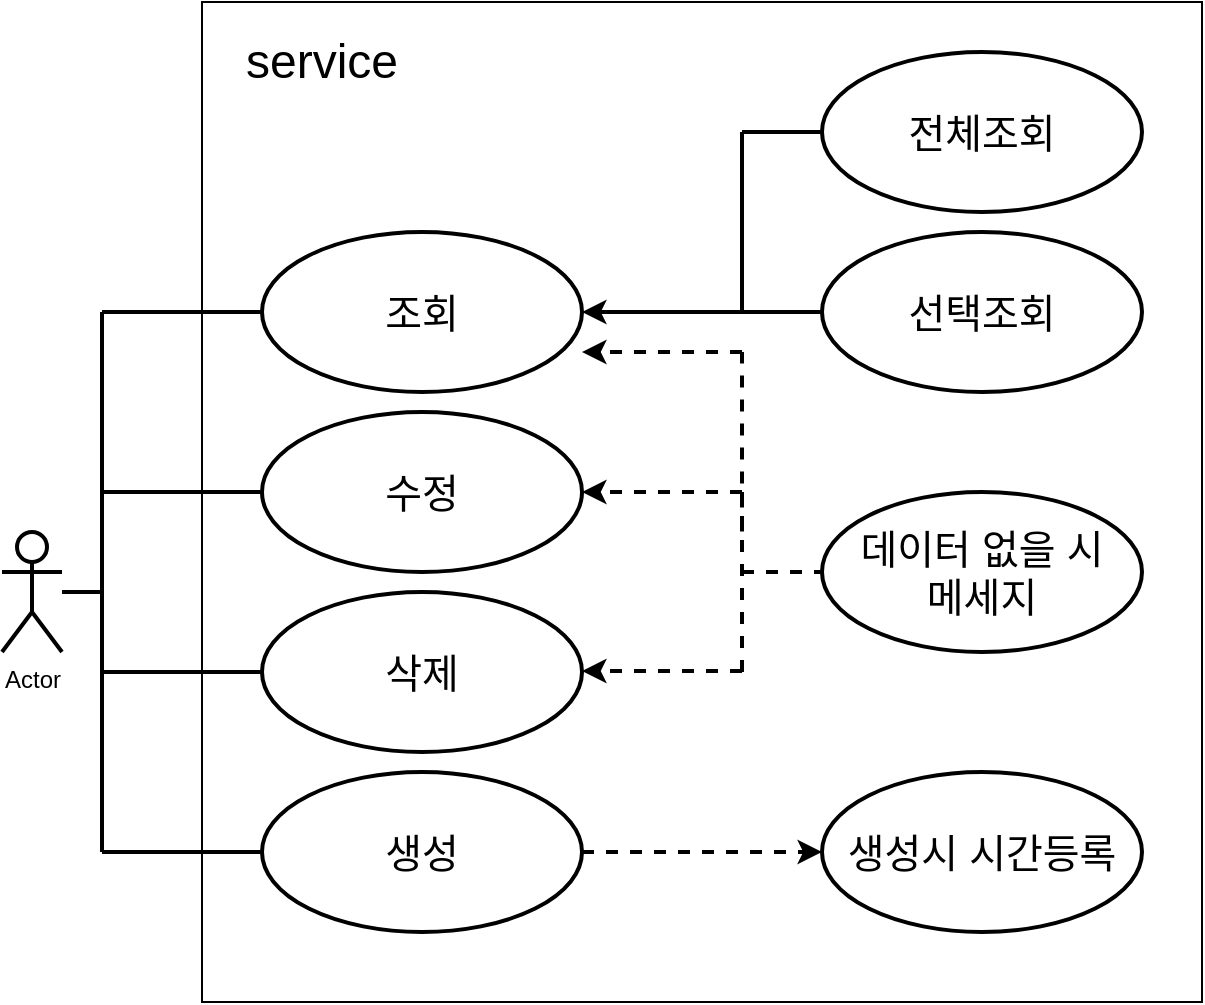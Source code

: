 <mxfile version="24.4.0" type="github">
  <diagram name="페이지-1" id="68j--ii99kryvkrACH99">
    <mxGraphModel dx="953" dy="731" grid="1" gridSize="10" guides="1" tooltips="1" connect="1" arrows="1" fold="1" page="1" pageScale="1" pageWidth="827" pageHeight="1169" math="0" shadow="0">
      <root>
        <mxCell id="0" />
        <mxCell id="1" parent="0" />
        <mxCell id="Ee1ppWPycikmYeckys_f-1" value="Actor" style="shape=umlActor;verticalLabelPosition=bottom;verticalAlign=top;html=1;outlineConnect=0;strokeWidth=2;" vertex="1" parent="1">
          <mxGeometry x="30" y="350" width="30" height="60" as="geometry" />
        </mxCell>
        <mxCell id="Ee1ppWPycikmYeckys_f-2" value="&lt;span style=&quot;font-size: 20px;&quot;&gt;수정&lt;/span&gt;" style="ellipse;whiteSpace=wrap;html=1;strokeWidth=2;" vertex="1" parent="1">
          <mxGeometry x="160" y="290" width="160" height="80" as="geometry" />
        </mxCell>
        <mxCell id="Ee1ppWPycikmYeckys_f-3" value="&lt;font style=&quot;font-size: 20px;&quot;&gt;조회&lt;/font&gt;" style="ellipse;whiteSpace=wrap;html=1;strokeWidth=2;" vertex="1" parent="1">
          <mxGeometry x="160" y="200" width="160" height="80" as="geometry" />
        </mxCell>
        <mxCell id="Ee1ppWPycikmYeckys_f-4" value="&lt;font style=&quot;font-size: 20px;&quot;&gt;생성&lt;/font&gt;" style="ellipse;whiteSpace=wrap;html=1;strokeWidth=2;" vertex="1" parent="1">
          <mxGeometry x="160" y="470" width="160" height="80" as="geometry" />
        </mxCell>
        <mxCell id="Ee1ppWPycikmYeckys_f-5" value="&lt;font style=&quot;font-size: 20px;&quot;&gt;삭제&lt;/font&gt;" style="ellipse;whiteSpace=wrap;html=1;strokeWidth=2;" vertex="1" parent="1">
          <mxGeometry x="160" y="380" width="160" height="80" as="geometry" />
        </mxCell>
        <mxCell id="Ee1ppWPycikmYeckys_f-11" value="" style="endArrow=classic;html=1;rounded=0;entryX=1;entryY=0.5;entryDx=0;entryDy=0;strokeWidth=2;exitX=0;exitY=0.5;exitDx=0;exitDy=0;" edge="1" parent="1" source="Ee1ppWPycikmYeckys_f-12" target="Ee1ppWPycikmYeckys_f-3">
          <mxGeometry width="50" height="50" relative="1" as="geometry">
            <mxPoint x="430" y="240" as="sourcePoint" />
            <mxPoint x="440" y="320" as="targetPoint" />
          </mxGeometry>
        </mxCell>
        <mxCell id="Ee1ppWPycikmYeckys_f-12" value="&lt;font style=&quot;font-size: 20px;&quot;&gt;선택조회&lt;/font&gt;" style="ellipse;whiteSpace=wrap;html=1;strokeWidth=2;" vertex="1" parent="1">
          <mxGeometry x="440" y="200" width="160" height="80" as="geometry" />
        </mxCell>
        <mxCell id="Ee1ppWPycikmYeckys_f-13" value="&lt;font style=&quot;font-size: 20px;&quot;&gt;전체조회&lt;/font&gt;" style="ellipse;whiteSpace=wrap;html=1;strokeWidth=2;" vertex="1" parent="1">
          <mxGeometry x="440" y="110" width="160" height="80" as="geometry" />
        </mxCell>
        <mxCell id="Ee1ppWPycikmYeckys_f-15" value="" style="endArrow=none;html=1;rounded=0;exitX=0;exitY=0.5;exitDx=0;exitDy=0;strokeWidth=2;" edge="1" parent="1" source="Ee1ppWPycikmYeckys_f-13">
          <mxGeometry width="50" height="50" relative="1" as="geometry">
            <mxPoint x="390" y="370" as="sourcePoint" />
            <mxPoint x="400" y="150" as="targetPoint" />
          </mxGeometry>
        </mxCell>
        <mxCell id="Ee1ppWPycikmYeckys_f-16" value="" style="endArrow=none;html=1;rounded=0;strokeWidth=2;" edge="1" parent="1">
          <mxGeometry width="50" height="50" relative="1" as="geometry">
            <mxPoint x="400" y="240" as="sourcePoint" />
            <mxPoint x="400" y="150" as="targetPoint" />
          </mxGeometry>
        </mxCell>
        <mxCell id="Ee1ppWPycikmYeckys_f-26" value="&lt;span style=&quot;background-color: initial;&quot;&gt;&lt;font style=&quot;font-size: 24px;&quot;&gt;service&lt;/font&gt;&lt;/span&gt;" style="text;html=1;align=left;verticalAlign=middle;whiteSpace=wrap;rounded=0;" vertex="1" parent="1">
          <mxGeometry x="150" y="100" width="60" height="30" as="geometry" />
        </mxCell>
        <mxCell id="Ee1ppWPycikmYeckys_f-31" value="" style="endArrow=none;html=1;rounded=0;strokeWidth=2;entryX=0;entryY=0.5;entryDx=0;entryDy=0;" edge="1" parent="1" target="Ee1ppWPycikmYeckys_f-3">
          <mxGeometry width="50" height="50" relative="1" as="geometry">
            <mxPoint x="80" y="240" as="sourcePoint" />
            <mxPoint x="150.0" y="239.5" as="targetPoint" />
          </mxGeometry>
        </mxCell>
        <mxCell id="Ee1ppWPycikmYeckys_f-32" value="" style="endArrow=none;html=1;rounded=0;strokeWidth=2;entryX=0;entryY=0.5;entryDx=0;entryDy=0;" edge="1" parent="1" target="Ee1ppWPycikmYeckys_f-4">
          <mxGeometry width="50" height="50" relative="1" as="geometry">
            <mxPoint x="80" y="510" as="sourcePoint" />
            <mxPoint x="150.0" y="509.5" as="targetPoint" />
          </mxGeometry>
        </mxCell>
        <mxCell id="Ee1ppWPycikmYeckys_f-33" value="" style="endArrow=none;html=1;rounded=0;strokeWidth=2;entryX=0;entryY=0.5;entryDx=0;entryDy=0;" edge="1" parent="1" target="Ee1ppWPycikmYeckys_f-5">
          <mxGeometry width="50" height="50" relative="1" as="geometry">
            <mxPoint x="80" y="420" as="sourcePoint" />
            <mxPoint x="150.0" y="420" as="targetPoint" />
          </mxGeometry>
        </mxCell>
        <mxCell id="Ee1ppWPycikmYeckys_f-34" value="" style="endArrow=none;html=1;rounded=0;strokeWidth=2;entryX=0;entryY=0.5;entryDx=0;entryDy=0;" edge="1" parent="1" target="Ee1ppWPycikmYeckys_f-2">
          <mxGeometry width="50" height="50" relative="1" as="geometry">
            <mxPoint x="80" y="330" as="sourcePoint" />
            <mxPoint x="150.0" y="329.5" as="targetPoint" />
          </mxGeometry>
        </mxCell>
        <mxCell id="Ee1ppWPycikmYeckys_f-35" value="" style="endArrow=none;html=1;rounded=0;strokeWidth=2;" edge="1" parent="1">
          <mxGeometry width="50" height="50" relative="1" as="geometry">
            <mxPoint x="80" y="510" as="sourcePoint" />
            <mxPoint x="80" y="240" as="targetPoint" />
          </mxGeometry>
        </mxCell>
        <mxCell id="Ee1ppWPycikmYeckys_f-36" value="" style="endArrow=none;html=1;rounded=0;strokeWidth=2;" edge="1" parent="1" source="Ee1ppWPycikmYeckys_f-1">
          <mxGeometry width="50" height="50" relative="1" as="geometry">
            <mxPoint x="390" y="450" as="sourcePoint" />
            <mxPoint x="80" y="380" as="targetPoint" />
          </mxGeometry>
        </mxCell>
        <mxCell id="Ee1ppWPycikmYeckys_f-44" value="" style="endArrow=classic;html=1;rounded=0;strokeWidth=2;dashed=1;entryX=1;entryY=0.5;entryDx=0;entryDy=0;" edge="1" parent="1" target="Ee1ppWPycikmYeckys_f-2">
          <mxGeometry width="50" height="50" relative="1" as="geometry">
            <mxPoint x="400" y="330" as="sourcePoint" />
            <mxPoint x="350" y="290" as="targetPoint" />
          </mxGeometry>
        </mxCell>
        <mxCell id="Ee1ppWPycikmYeckys_f-45" value="&lt;span style=&quot;font-size: 20px;&quot;&gt;데이터 없을 시&lt;/span&gt;&lt;div&gt;&lt;span style=&quot;font-size: 20px;&quot;&gt;메세지&lt;/span&gt;&lt;/div&gt;" style="ellipse;whiteSpace=wrap;html=1;strokeWidth=2;" vertex="1" parent="1">
          <mxGeometry x="440" y="330" width="160" height="80" as="geometry" />
        </mxCell>
        <mxCell id="Ee1ppWPycikmYeckys_f-46" value="" style="endArrow=classic;html=1;rounded=0;strokeWidth=2;dashed=1;entryX=1;entryY=0.5;entryDx=0;entryDy=0;" edge="1" parent="1">
          <mxGeometry width="50" height="50" relative="1" as="geometry">
            <mxPoint x="400" y="419.5" as="sourcePoint" />
            <mxPoint x="320" y="419.5" as="targetPoint" />
          </mxGeometry>
        </mxCell>
        <mxCell id="Ee1ppWPycikmYeckys_f-47" value="" style="endArrow=none;dashed=1;html=1;strokeWidth=2;rounded=0;" edge="1" parent="1">
          <mxGeometry width="50" height="50" relative="1" as="geometry">
            <mxPoint x="400" y="420" as="sourcePoint" />
            <mxPoint x="400" y="330" as="targetPoint" />
          </mxGeometry>
        </mxCell>
        <mxCell id="Ee1ppWPycikmYeckys_f-48" value="" style="endArrow=none;dashed=1;html=1;strokeWidth=2;rounded=0;entryX=0;entryY=0.5;entryDx=0;entryDy=0;" edge="1" parent="1" target="Ee1ppWPycikmYeckys_f-45">
          <mxGeometry width="50" height="50" relative="1" as="geometry">
            <mxPoint x="400" y="370" as="sourcePoint" />
            <mxPoint x="440" y="320" as="targetPoint" />
          </mxGeometry>
        </mxCell>
        <mxCell id="Ee1ppWPycikmYeckys_f-49" value="" style="endArrow=classic;html=1;rounded=0;exitX=1;exitY=0.5;exitDx=0;exitDy=0;strokeWidth=2;dashed=1;" edge="1" parent="1" source="Ee1ppWPycikmYeckys_f-4">
          <mxGeometry width="50" height="50" relative="1" as="geometry">
            <mxPoint x="390" y="370" as="sourcePoint" />
            <mxPoint x="440" y="510" as="targetPoint" />
          </mxGeometry>
        </mxCell>
        <mxCell id="Ee1ppWPycikmYeckys_f-50" value="&lt;span style=&quot;font-size: 20px;&quot;&gt;생성시 시간등록&lt;/span&gt;" style="ellipse;whiteSpace=wrap;html=1;strokeWidth=2;" vertex="1" parent="1">
          <mxGeometry x="440" y="470" width="160" height="80" as="geometry" />
        </mxCell>
        <mxCell id="Ee1ppWPycikmYeckys_f-52" value="" style="endArrow=none;dashed=1;html=1;strokeWidth=2;rounded=0;" edge="1" parent="1">
          <mxGeometry width="50" height="50" relative="1" as="geometry">
            <mxPoint x="400" y="349.77" as="sourcePoint" />
            <mxPoint x="400" y="260" as="targetPoint" />
          </mxGeometry>
        </mxCell>
        <mxCell id="Ee1ppWPycikmYeckys_f-54" value="" style="endArrow=classic;html=1;rounded=0;dashed=1;strokeWidth=2;" edge="1" parent="1">
          <mxGeometry width="50" height="50" relative="1" as="geometry">
            <mxPoint x="400" y="260" as="sourcePoint" />
            <mxPoint x="320" y="260" as="targetPoint" />
          </mxGeometry>
        </mxCell>
        <mxCell id="Ee1ppWPycikmYeckys_f-55" value="" style="whiteSpace=wrap;html=1;aspect=fixed;fillColor=none;strokeWidth=1;" vertex="1" parent="1">
          <mxGeometry x="130" y="85" width="500" height="500" as="geometry" />
        </mxCell>
      </root>
    </mxGraphModel>
  </diagram>
</mxfile>
